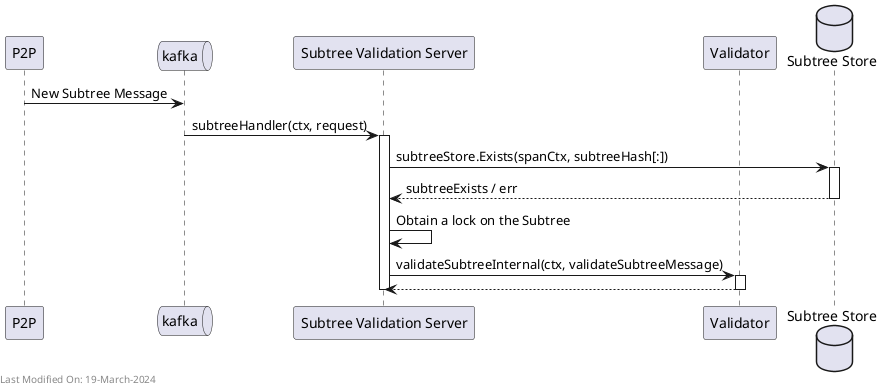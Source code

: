 @startuml
participant "P2P" as P2P
queue "kafka" as KA
participant "Subtree Validation Server" as SVS
participant "Validator" as Validator
database "Subtree Store" as SubtreeStore

P2P -> KA: New Subtree Message
KA -> SVS: subtreeHandler(ctx, request)
activate SVS

SVS -> SubtreeStore: subtreeStore.Exists(spanCtx, subtreeHash[:])
activate SubtreeStore
SubtreeStore --> SVS: subtreeExists / err
deactivate SubtreeStore

SVS -> SVS: Obtain a lock on the Subtree

SVS -> Validator: validateSubtreeInternal(ctx, validateSubtreeMessage)
activate Validator
Validator --> SVS
deactivate Validator
deactivate SVS

deactivate Validator

left footer Last Modified On: 19-March-2024

@enduml
